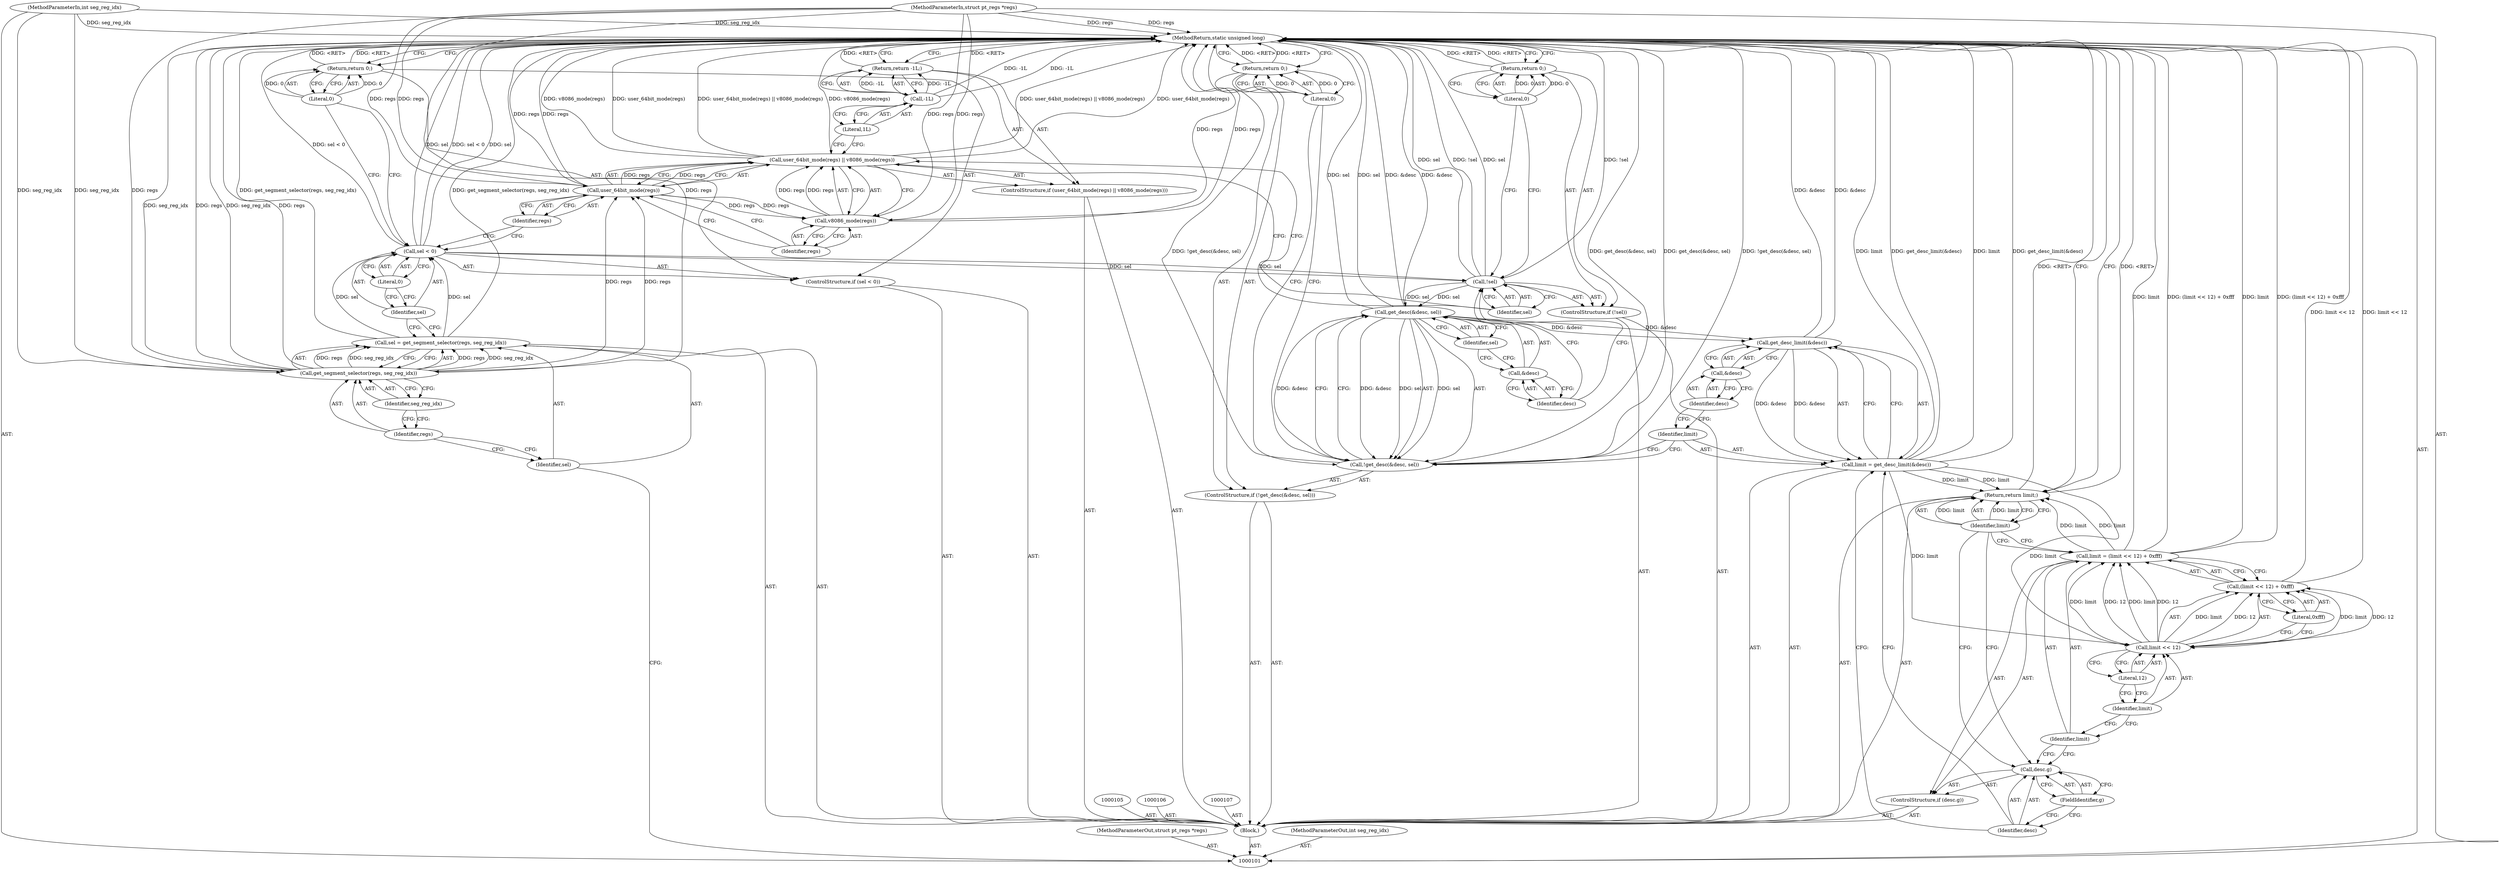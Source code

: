 digraph "0_linux_de9f869616dd95e95c00bdd6b0fcd3421e8a4323_0" {
"1000159" [label="(MethodReturn,static unsigned long)"];
"1000102" [label="(MethodParameterIn,struct pt_regs *regs)"];
"1000234" [label="(MethodParameterOut,struct pt_regs *regs)"];
"1000103" [label="(MethodParameterIn,int seg_reg_idx)"];
"1000235" [label="(MethodParameterOut,int seg_reg_idx)"];
"1000119" [label="(ControlStructure,if (user_64bit_mode(regs) || v8086_mode(regs)))"];
"1000122" [label="(Identifier,regs)"];
"1000123" [label="(Call,v8086_mode(regs))"];
"1000124" [label="(Identifier,regs)"];
"1000120" [label="(Call,user_64bit_mode(regs) || v8086_mode(regs))"];
"1000121" [label="(Call,user_64bit_mode(regs))"];
"1000127" [label="(Literal,1L)"];
"1000125" [label="(Return,return -1L;)"];
"1000126" [label="(Call,-1L)"];
"1000128" [label="(ControlStructure,if (!sel))"];
"1000129" [label="(Call,!sel)"];
"1000130" [label="(Identifier,sel)"];
"1000132" [label="(Literal,0)"];
"1000131" [label="(Return,return 0;)"];
"1000133" [label="(ControlStructure,if (!get_desc(&desc, sel)))"];
"1000136" [label="(Call,&desc)"];
"1000137" [label="(Identifier,desc)"];
"1000138" [label="(Identifier,sel)"];
"1000134" [label="(Call,!get_desc(&desc, sel))"];
"1000135" [label="(Call,get_desc(&desc, sel))"];
"1000140" [label="(Literal,0)"];
"1000139" [label="(Return,return 0;)"];
"1000104" [label="(Block,)"];
"1000141" [label="(Call,limit = get_desc_limit(&desc))"];
"1000142" [label="(Identifier,limit)"];
"1000144" [label="(Call,&desc)"];
"1000145" [label="(Identifier,desc)"];
"1000143" [label="(Call,get_desc_limit(&desc))"];
"1000146" [label="(ControlStructure,if (desc.g))"];
"1000149" [label="(FieldIdentifier,g)"];
"1000147" [label="(Call,desc.g)"];
"1000148" [label="(Identifier,desc)"];
"1000152" [label="(Call,(limit << 12) + 0xfff)"];
"1000153" [label="(Call,limit << 12)"];
"1000154" [label="(Identifier,limit)"];
"1000155" [label="(Literal,12)"];
"1000156" [label="(Literal,0xfff)"];
"1000150" [label="(Call,limit = (limit << 12) + 0xfff)"];
"1000151" [label="(Identifier,limit)"];
"1000157" [label="(Return,return limit;)"];
"1000158" [label="(Identifier,limit)"];
"1000108" [label="(Call,sel = get_segment_selector(regs, seg_reg_idx))"];
"1000109" [label="(Identifier,sel)"];
"1000111" [label="(Identifier,regs)"];
"1000112" [label="(Identifier,seg_reg_idx)"];
"1000110" [label="(Call,get_segment_selector(regs, seg_reg_idx))"];
"1000113" [label="(ControlStructure,if (sel < 0))"];
"1000116" [label="(Literal,0)"];
"1000114" [label="(Call,sel < 0)"];
"1000115" [label="(Identifier,sel)"];
"1000117" [label="(Return,return 0;)"];
"1000118" [label="(Literal,0)"];
"1000159" -> "1000101"  [label="AST: "];
"1000159" -> "1000117"  [label="CFG: "];
"1000159" -> "1000125"  [label="CFG: "];
"1000159" -> "1000131"  [label="CFG: "];
"1000159" -> "1000139"  [label="CFG: "];
"1000159" -> "1000157"  [label="CFG: "];
"1000139" -> "1000159"  [label="DDG: <RET>"];
"1000117" -> "1000159"  [label="DDG: <RET>"];
"1000125" -> "1000159"  [label="DDG: <RET>"];
"1000131" -> "1000159"  [label="DDG: <RET>"];
"1000141" -> "1000159"  [label="DDG: limit"];
"1000141" -> "1000159"  [label="DDG: get_desc_limit(&desc)"];
"1000150" -> "1000159"  [label="DDG: limit"];
"1000150" -> "1000159"  [label="DDG: (limit << 12) + 0xfff"];
"1000114" -> "1000159"  [label="DDG: sel < 0"];
"1000114" -> "1000159"  [label="DDG: sel"];
"1000152" -> "1000159"  [label="DDG: limit << 12"];
"1000135" -> "1000159"  [label="DDG: sel"];
"1000135" -> "1000159"  [label="DDG: &desc"];
"1000110" -> "1000159"  [label="DDG: regs"];
"1000110" -> "1000159"  [label="DDG: seg_reg_idx"];
"1000123" -> "1000159"  [label="DDG: regs"];
"1000129" -> "1000159"  [label="DDG: sel"];
"1000129" -> "1000159"  [label="DDG: !sel"];
"1000126" -> "1000159"  [label="DDG: -1L"];
"1000120" -> "1000159"  [label="DDG: v8086_mode(regs)"];
"1000120" -> "1000159"  [label="DDG: user_64bit_mode(regs)"];
"1000120" -> "1000159"  [label="DDG: user_64bit_mode(regs) || v8086_mode(regs)"];
"1000103" -> "1000159"  [label="DDG: seg_reg_idx"];
"1000143" -> "1000159"  [label="DDG: &desc"];
"1000134" -> "1000159"  [label="DDG: !get_desc(&desc, sel)"];
"1000134" -> "1000159"  [label="DDG: get_desc(&desc, sel)"];
"1000102" -> "1000159"  [label="DDG: regs"];
"1000108" -> "1000159"  [label="DDG: get_segment_selector(regs, seg_reg_idx)"];
"1000121" -> "1000159"  [label="DDG: regs"];
"1000157" -> "1000159"  [label="DDG: <RET>"];
"1000102" -> "1000101"  [label="AST: "];
"1000102" -> "1000159"  [label="DDG: regs"];
"1000102" -> "1000110"  [label="DDG: regs"];
"1000102" -> "1000121"  [label="DDG: regs"];
"1000102" -> "1000123"  [label="DDG: regs"];
"1000234" -> "1000101"  [label="AST: "];
"1000103" -> "1000101"  [label="AST: "];
"1000103" -> "1000159"  [label="DDG: seg_reg_idx"];
"1000103" -> "1000110"  [label="DDG: seg_reg_idx"];
"1000235" -> "1000101"  [label="AST: "];
"1000119" -> "1000104"  [label="AST: "];
"1000120" -> "1000119"  [label="AST: "];
"1000125" -> "1000119"  [label="AST: "];
"1000122" -> "1000121"  [label="AST: "];
"1000122" -> "1000114"  [label="CFG: "];
"1000121" -> "1000122"  [label="CFG: "];
"1000123" -> "1000120"  [label="AST: "];
"1000123" -> "1000124"  [label="CFG: "];
"1000124" -> "1000123"  [label="AST: "];
"1000120" -> "1000123"  [label="CFG: "];
"1000123" -> "1000159"  [label="DDG: regs"];
"1000123" -> "1000120"  [label="DDG: regs"];
"1000121" -> "1000123"  [label="DDG: regs"];
"1000102" -> "1000123"  [label="DDG: regs"];
"1000124" -> "1000123"  [label="AST: "];
"1000124" -> "1000121"  [label="CFG: "];
"1000123" -> "1000124"  [label="CFG: "];
"1000120" -> "1000119"  [label="AST: "];
"1000120" -> "1000121"  [label="CFG: "];
"1000120" -> "1000123"  [label="CFG: "];
"1000121" -> "1000120"  [label="AST: "];
"1000123" -> "1000120"  [label="AST: "];
"1000127" -> "1000120"  [label="CFG: "];
"1000130" -> "1000120"  [label="CFG: "];
"1000120" -> "1000159"  [label="DDG: v8086_mode(regs)"];
"1000120" -> "1000159"  [label="DDG: user_64bit_mode(regs)"];
"1000120" -> "1000159"  [label="DDG: user_64bit_mode(regs) || v8086_mode(regs)"];
"1000121" -> "1000120"  [label="DDG: regs"];
"1000123" -> "1000120"  [label="DDG: regs"];
"1000121" -> "1000120"  [label="AST: "];
"1000121" -> "1000122"  [label="CFG: "];
"1000122" -> "1000121"  [label="AST: "];
"1000124" -> "1000121"  [label="CFG: "];
"1000120" -> "1000121"  [label="CFG: "];
"1000121" -> "1000159"  [label="DDG: regs"];
"1000121" -> "1000120"  [label="DDG: regs"];
"1000110" -> "1000121"  [label="DDG: regs"];
"1000102" -> "1000121"  [label="DDG: regs"];
"1000121" -> "1000123"  [label="DDG: regs"];
"1000127" -> "1000126"  [label="AST: "];
"1000127" -> "1000120"  [label="CFG: "];
"1000126" -> "1000127"  [label="CFG: "];
"1000125" -> "1000119"  [label="AST: "];
"1000125" -> "1000126"  [label="CFG: "];
"1000126" -> "1000125"  [label="AST: "];
"1000159" -> "1000125"  [label="CFG: "];
"1000125" -> "1000159"  [label="DDG: <RET>"];
"1000126" -> "1000125"  [label="DDG: -1L"];
"1000126" -> "1000125"  [label="AST: "];
"1000126" -> "1000127"  [label="CFG: "];
"1000127" -> "1000126"  [label="AST: "];
"1000125" -> "1000126"  [label="CFG: "];
"1000126" -> "1000159"  [label="DDG: -1L"];
"1000126" -> "1000125"  [label="DDG: -1L"];
"1000128" -> "1000104"  [label="AST: "];
"1000129" -> "1000128"  [label="AST: "];
"1000131" -> "1000128"  [label="AST: "];
"1000129" -> "1000128"  [label="AST: "];
"1000129" -> "1000130"  [label="CFG: "];
"1000130" -> "1000129"  [label="AST: "];
"1000132" -> "1000129"  [label="CFG: "];
"1000137" -> "1000129"  [label="CFG: "];
"1000129" -> "1000159"  [label="DDG: sel"];
"1000129" -> "1000159"  [label="DDG: !sel"];
"1000114" -> "1000129"  [label="DDG: sel"];
"1000129" -> "1000135"  [label="DDG: sel"];
"1000130" -> "1000129"  [label="AST: "];
"1000130" -> "1000120"  [label="CFG: "];
"1000129" -> "1000130"  [label="CFG: "];
"1000132" -> "1000131"  [label="AST: "];
"1000132" -> "1000129"  [label="CFG: "];
"1000131" -> "1000132"  [label="CFG: "];
"1000132" -> "1000131"  [label="DDG: 0"];
"1000131" -> "1000128"  [label="AST: "];
"1000131" -> "1000132"  [label="CFG: "];
"1000132" -> "1000131"  [label="AST: "];
"1000159" -> "1000131"  [label="CFG: "];
"1000131" -> "1000159"  [label="DDG: <RET>"];
"1000132" -> "1000131"  [label="DDG: 0"];
"1000133" -> "1000104"  [label="AST: "];
"1000134" -> "1000133"  [label="AST: "];
"1000139" -> "1000133"  [label="AST: "];
"1000136" -> "1000135"  [label="AST: "];
"1000136" -> "1000137"  [label="CFG: "];
"1000137" -> "1000136"  [label="AST: "];
"1000138" -> "1000136"  [label="CFG: "];
"1000137" -> "1000136"  [label="AST: "];
"1000137" -> "1000129"  [label="CFG: "];
"1000136" -> "1000137"  [label="CFG: "];
"1000138" -> "1000135"  [label="AST: "];
"1000138" -> "1000136"  [label="CFG: "];
"1000135" -> "1000138"  [label="CFG: "];
"1000134" -> "1000133"  [label="AST: "];
"1000134" -> "1000135"  [label="CFG: "];
"1000135" -> "1000134"  [label="AST: "];
"1000140" -> "1000134"  [label="CFG: "];
"1000142" -> "1000134"  [label="CFG: "];
"1000134" -> "1000159"  [label="DDG: !get_desc(&desc, sel)"];
"1000134" -> "1000159"  [label="DDG: get_desc(&desc, sel)"];
"1000135" -> "1000134"  [label="DDG: &desc"];
"1000135" -> "1000134"  [label="DDG: sel"];
"1000135" -> "1000134"  [label="AST: "];
"1000135" -> "1000138"  [label="CFG: "];
"1000136" -> "1000135"  [label="AST: "];
"1000138" -> "1000135"  [label="AST: "];
"1000134" -> "1000135"  [label="CFG: "];
"1000135" -> "1000159"  [label="DDG: sel"];
"1000135" -> "1000159"  [label="DDG: &desc"];
"1000135" -> "1000134"  [label="DDG: &desc"];
"1000135" -> "1000134"  [label="DDG: sel"];
"1000129" -> "1000135"  [label="DDG: sel"];
"1000135" -> "1000143"  [label="DDG: &desc"];
"1000140" -> "1000139"  [label="AST: "];
"1000140" -> "1000134"  [label="CFG: "];
"1000139" -> "1000140"  [label="CFG: "];
"1000140" -> "1000139"  [label="DDG: 0"];
"1000139" -> "1000133"  [label="AST: "];
"1000139" -> "1000140"  [label="CFG: "];
"1000140" -> "1000139"  [label="AST: "];
"1000159" -> "1000139"  [label="CFG: "];
"1000139" -> "1000159"  [label="DDG: <RET>"];
"1000140" -> "1000139"  [label="DDG: 0"];
"1000104" -> "1000101"  [label="AST: "];
"1000105" -> "1000104"  [label="AST: "];
"1000106" -> "1000104"  [label="AST: "];
"1000107" -> "1000104"  [label="AST: "];
"1000108" -> "1000104"  [label="AST: "];
"1000113" -> "1000104"  [label="AST: "];
"1000119" -> "1000104"  [label="AST: "];
"1000128" -> "1000104"  [label="AST: "];
"1000133" -> "1000104"  [label="AST: "];
"1000141" -> "1000104"  [label="AST: "];
"1000146" -> "1000104"  [label="AST: "];
"1000157" -> "1000104"  [label="AST: "];
"1000141" -> "1000104"  [label="AST: "];
"1000141" -> "1000143"  [label="CFG: "];
"1000142" -> "1000141"  [label="AST: "];
"1000143" -> "1000141"  [label="AST: "];
"1000148" -> "1000141"  [label="CFG: "];
"1000141" -> "1000159"  [label="DDG: limit"];
"1000141" -> "1000159"  [label="DDG: get_desc_limit(&desc)"];
"1000143" -> "1000141"  [label="DDG: &desc"];
"1000141" -> "1000153"  [label="DDG: limit"];
"1000141" -> "1000157"  [label="DDG: limit"];
"1000142" -> "1000141"  [label="AST: "];
"1000142" -> "1000134"  [label="CFG: "];
"1000145" -> "1000142"  [label="CFG: "];
"1000144" -> "1000143"  [label="AST: "];
"1000144" -> "1000145"  [label="CFG: "];
"1000145" -> "1000144"  [label="AST: "];
"1000143" -> "1000144"  [label="CFG: "];
"1000145" -> "1000144"  [label="AST: "];
"1000145" -> "1000142"  [label="CFG: "];
"1000144" -> "1000145"  [label="CFG: "];
"1000143" -> "1000141"  [label="AST: "];
"1000143" -> "1000144"  [label="CFG: "];
"1000144" -> "1000143"  [label="AST: "];
"1000141" -> "1000143"  [label="CFG: "];
"1000143" -> "1000159"  [label="DDG: &desc"];
"1000143" -> "1000141"  [label="DDG: &desc"];
"1000135" -> "1000143"  [label="DDG: &desc"];
"1000146" -> "1000104"  [label="AST: "];
"1000147" -> "1000146"  [label="AST: "];
"1000150" -> "1000146"  [label="AST: "];
"1000149" -> "1000147"  [label="AST: "];
"1000149" -> "1000148"  [label="CFG: "];
"1000147" -> "1000149"  [label="CFG: "];
"1000147" -> "1000146"  [label="AST: "];
"1000147" -> "1000149"  [label="CFG: "];
"1000148" -> "1000147"  [label="AST: "];
"1000149" -> "1000147"  [label="AST: "];
"1000151" -> "1000147"  [label="CFG: "];
"1000158" -> "1000147"  [label="CFG: "];
"1000148" -> "1000147"  [label="AST: "];
"1000148" -> "1000141"  [label="CFG: "];
"1000149" -> "1000148"  [label="CFG: "];
"1000152" -> "1000150"  [label="AST: "];
"1000152" -> "1000156"  [label="CFG: "];
"1000153" -> "1000152"  [label="AST: "];
"1000156" -> "1000152"  [label="AST: "];
"1000150" -> "1000152"  [label="CFG: "];
"1000152" -> "1000159"  [label="DDG: limit << 12"];
"1000153" -> "1000152"  [label="DDG: limit"];
"1000153" -> "1000152"  [label="DDG: 12"];
"1000153" -> "1000152"  [label="AST: "];
"1000153" -> "1000155"  [label="CFG: "];
"1000154" -> "1000153"  [label="AST: "];
"1000155" -> "1000153"  [label="AST: "];
"1000156" -> "1000153"  [label="CFG: "];
"1000153" -> "1000150"  [label="DDG: limit"];
"1000153" -> "1000150"  [label="DDG: 12"];
"1000153" -> "1000152"  [label="DDG: limit"];
"1000153" -> "1000152"  [label="DDG: 12"];
"1000141" -> "1000153"  [label="DDG: limit"];
"1000154" -> "1000153"  [label="AST: "];
"1000154" -> "1000151"  [label="CFG: "];
"1000155" -> "1000154"  [label="CFG: "];
"1000155" -> "1000153"  [label="AST: "];
"1000155" -> "1000154"  [label="CFG: "];
"1000153" -> "1000155"  [label="CFG: "];
"1000156" -> "1000152"  [label="AST: "];
"1000156" -> "1000153"  [label="CFG: "];
"1000152" -> "1000156"  [label="CFG: "];
"1000150" -> "1000146"  [label="AST: "];
"1000150" -> "1000152"  [label="CFG: "];
"1000151" -> "1000150"  [label="AST: "];
"1000152" -> "1000150"  [label="AST: "];
"1000158" -> "1000150"  [label="CFG: "];
"1000150" -> "1000159"  [label="DDG: limit"];
"1000150" -> "1000159"  [label="DDG: (limit << 12) + 0xfff"];
"1000153" -> "1000150"  [label="DDG: limit"];
"1000153" -> "1000150"  [label="DDG: 12"];
"1000150" -> "1000157"  [label="DDG: limit"];
"1000151" -> "1000150"  [label="AST: "];
"1000151" -> "1000147"  [label="CFG: "];
"1000154" -> "1000151"  [label="CFG: "];
"1000157" -> "1000104"  [label="AST: "];
"1000157" -> "1000158"  [label="CFG: "];
"1000158" -> "1000157"  [label="AST: "];
"1000159" -> "1000157"  [label="CFG: "];
"1000157" -> "1000159"  [label="DDG: <RET>"];
"1000158" -> "1000157"  [label="DDG: limit"];
"1000141" -> "1000157"  [label="DDG: limit"];
"1000150" -> "1000157"  [label="DDG: limit"];
"1000158" -> "1000157"  [label="AST: "];
"1000158" -> "1000150"  [label="CFG: "];
"1000158" -> "1000147"  [label="CFG: "];
"1000157" -> "1000158"  [label="CFG: "];
"1000158" -> "1000157"  [label="DDG: limit"];
"1000108" -> "1000104"  [label="AST: "];
"1000108" -> "1000110"  [label="CFG: "];
"1000109" -> "1000108"  [label="AST: "];
"1000110" -> "1000108"  [label="AST: "];
"1000115" -> "1000108"  [label="CFG: "];
"1000108" -> "1000159"  [label="DDG: get_segment_selector(regs, seg_reg_idx)"];
"1000110" -> "1000108"  [label="DDG: regs"];
"1000110" -> "1000108"  [label="DDG: seg_reg_idx"];
"1000108" -> "1000114"  [label="DDG: sel"];
"1000109" -> "1000108"  [label="AST: "];
"1000109" -> "1000101"  [label="CFG: "];
"1000111" -> "1000109"  [label="CFG: "];
"1000111" -> "1000110"  [label="AST: "];
"1000111" -> "1000109"  [label="CFG: "];
"1000112" -> "1000111"  [label="CFG: "];
"1000112" -> "1000110"  [label="AST: "];
"1000112" -> "1000111"  [label="CFG: "];
"1000110" -> "1000112"  [label="CFG: "];
"1000110" -> "1000108"  [label="AST: "];
"1000110" -> "1000112"  [label="CFG: "];
"1000111" -> "1000110"  [label="AST: "];
"1000112" -> "1000110"  [label="AST: "];
"1000108" -> "1000110"  [label="CFG: "];
"1000110" -> "1000159"  [label="DDG: regs"];
"1000110" -> "1000159"  [label="DDG: seg_reg_idx"];
"1000110" -> "1000108"  [label="DDG: regs"];
"1000110" -> "1000108"  [label="DDG: seg_reg_idx"];
"1000102" -> "1000110"  [label="DDG: regs"];
"1000103" -> "1000110"  [label="DDG: seg_reg_idx"];
"1000110" -> "1000121"  [label="DDG: regs"];
"1000113" -> "1000104"  [label="AST: "];
"1000114" -> "1000113"  [label="AST: "];
"1000117" -> "1000113"  [label="AST: "];
"1000116" -> "1000114"  [label="AST: "];
"1000116" -> "1000115"  [label="CFG: "];
"1000114" -> "1000116"  [label="CFG: "];
"1000114" -> "1000113"  [label="AST: "];
"1000114" -> "1000116"  [label="CFG: "];
"1000115" -> "1000114"  [label="AST: "];
"1000116" -> "1000114"  [label="AST: "];
"1000118" -> "1000114"  [label="CFG: "];
"1000122" -> "1000114"  [label="CFG: "];
"1000114" -> "1000159"  [label="DDG: sel < 0"];
"1000114" -> "1000159"  [label="DDG: sel"];
"1000108" -> "1000114"  [label="DDG: sel"];
"1000114" -> "1000129"  [label="DDG: sel"];
"1000115" -> "1000114"  [label="AST: "];
"1000115" -> "1000108"  [label="CFG: "];
"1000116" -> "1000115"  [label="CFG: "];
"1000117" -> "1000113"  [label="AST: "];
"1000117" -> "1000118"  [label="CFG: "];
"1000118" -> "1000117"  [label="AST: "];
"1000159" -> "1000117"  [label="CFG: "];
"1000117" -> "1000159"  [label="DDG: <RET>"];
"1000118" -> "1000117"  [label="DDG: 0"];
"1000118" -> "1000117"  [label="AST: "];
"1000118" -> "1000114"  [label="CFG: "];
"1000117" -> "1000118"  [label="CFG: "];
"1000118" -> "1000117"  [label="DDG: 0"];
}
